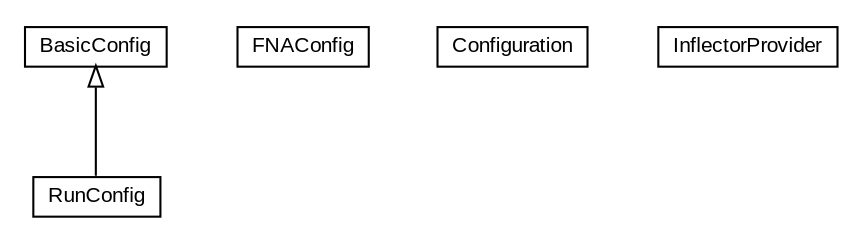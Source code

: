 #!/usr/local/bin/dot
#
# Class diagram 
# Generated by UMLGraph version R5_6-24-gf6e263 (http://www.umlgraph.org/)
#

digraph G {
	edge [fontname="arial",fontsize=10,labelfontname="arial",labelfontsize=10];
	node [fontname="arial",fontsize=10,shape=plaintext];
	nodesep=0.25;
	ranksep=0.5;
	// edu.arizona.biosemantics.semanticmarkup.config.RunConfig
	c363 [label=<<table title="edu.arizona.biosemantics.semanticmarkup.config.RunConfig" border="0" cellborder="1" cellspacing="0" cellpadding="2" port="p" href="./RunConfig.html">
		<tr><td><table border="0" cellspacing="0" cellpadding="1">
<tr><td align="center" balign="center"> RunConfig </td></tr>
		</table></td></tr>
		</table>>, URL="./RunConfig.html", fontname="arial", fontcolor="black", fontsize=10.0];
	// edu.arizona.biosemantics.semanticmarkup.config.FNAConfig
	c364 [label=<<table title="edu.arizona.biosemantics.semanticmarkup.config.FNAConfig" border="0" cellborder="1" cellspacing="0" cellpadding="2" port="p" href="./FNAConfig.html">
		<tr><td><table border="0" cellspacing="0" cellpadding="1">
<tr><td align="center" balign="center"> FNAConfig </td></tr>
		</table></td></tr>
		</table>>, URL="./FNAConfig.html", fontname="arial", fontcolor="black", fontsize=10.0];
	// edu.arizona.biosemantics.semanticmarkup.config.Configuration
	c365 [label=<<table title="edu.arizona.biosemantics.semanticmarkup.config.Configuration" border="0" cellborder="1" cellspacing="0" cellpadding="2" port="p" href="./Configuration.html">
		<tr><td><table border="0" cellspacing="0" cellpadding="1">
<tr><td align="center" balign="center"> Configuration </td></tr>
		</table></td></tr>
		</table>>, URL="./Configuration.html", fontname="arial", fontcolor="black", fontsize=10.0];
	// edu.arizona.biosemantics.semanticmarkup.config.BasicConfig
	c366 [label=<<table title="edu.arizona.biosemantics.semanticmarkup.config.BasicConfig" border="0" cellborder="1" cellspacing="0" cellpadding="2" port="p" href="./BasicConfig.html">
		<tr><td><table border="0" cellspacing="0" cellpadding="1">
<tr><td align="center" balign="center"> BasicConfig </td></tr>
		</table></td></tr>
		</table>>, URL="./BasicConfig.html", fontname="arial", fontcolor="black", fontsize=10.0];
	// edu.arizona.biosemantics.semanticmarkup.config.BasicConfig.InflectorProvider
	c367 [label=<<table title="edu.arizona.biosemantics.semanticmarkup.config.BasicConfig.InflectorProvider" border="0" cellborder="1" cellspacing="0" cellpadding="2" port="p" href="./BasicConfig.InflectorProvider.html">
		<tr><td><table border="0" cellspacing="0" cellpadding="1">
<tr><td align="center" balign="center"> InflectorProvider </td></tr>
		</table></td></tr>
		</table>>, URL="./BasicConfig.InflectorProvider.html", fontname="arial", fontcolor="black", fontsize=10.0];
	//edu.arizona.biosemantics.semanticmarkup.config.RunConfig extends edu.arizona.biosemantics.semanticmarkup.config.BasicConfig
	c366:p -> c363:p [dir=back,arrowtail=empty];
}


